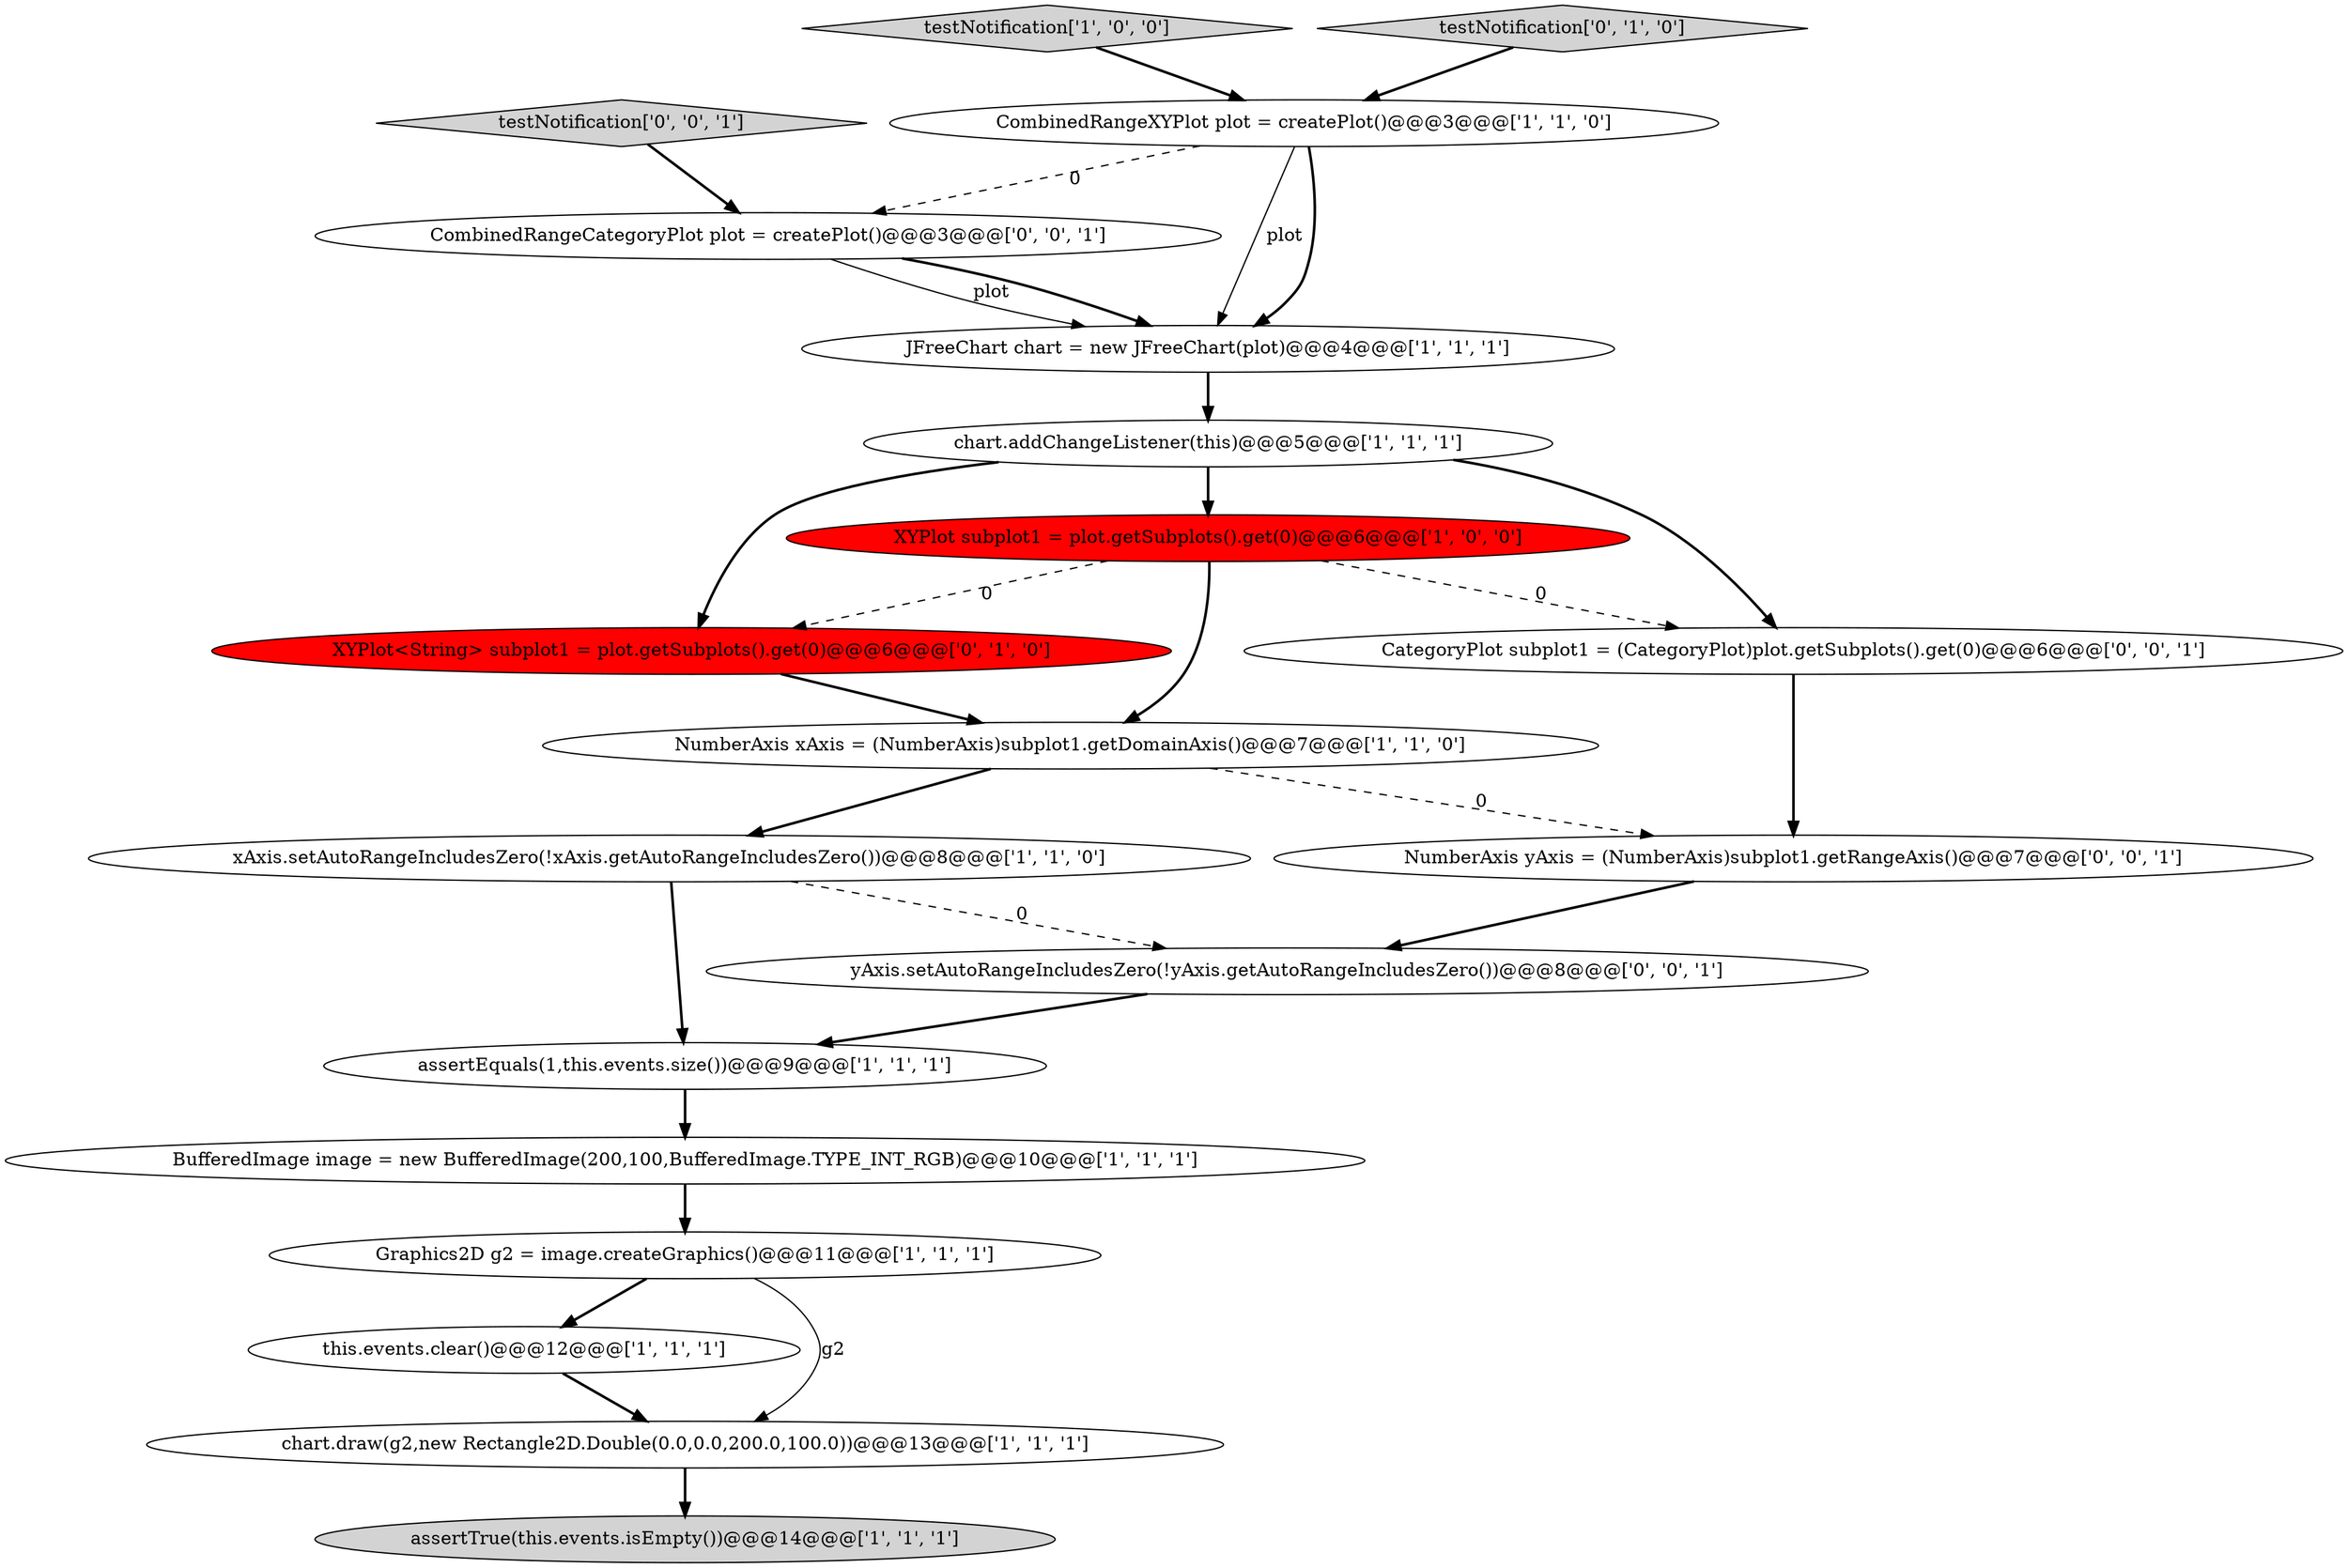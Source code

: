digraph {
13 [style = filled, label = "XYPlot<String> subplot1 = plot.getSubplots().get(0)@@@6@@@['0', '1', '0']", fillcolor = red, shape = ellipse image = "AAA1AAABBB2BBB"];
0 [style = filled, label = "JFreeChart chart = new JFreeChart(plot)@@@4@@@['1', '1', '1']", fillcolor = white, shape = ellipse image = "AAA0AAABBB1BBB"];
8 [style = filled, label = "CombinedRangeXYPlot plot = createPlot()@@@3@@@['1', '1', '0']", fillcolor = white, shape = ellipse image = "AAA0AAABBB1BBB"];
4 [style = filled, label = "assertTrue(this.events.isEmpty())@@@14@@@['1', '1', '1']", fillcolor = lightgray, shape = ellipse image = "AAA0AAABBB1BBB"];
7 [style = filled, label = "testNotification['1', '0', '0']", fillcolor = lightgray, shape = diamond image = "AAA0AAABBB1BBB"];
17 [style = filled, label = "NumberAxis yAxis = (NumberAxis)subplot1.getRangeAxis()@@@7@@@['0', '0', '1']", fillcolor = white, shape = ellipse image = "AAA0AAABBB3BBB"];
3 [style = filled, label = "BufferedImage image = new BufferedImage(200,100,BufferedImage.TYPE_INT_RGB)@@@10@@@['1', '1', '1']", fillcolor = white, shape = ellipse image = "AAA0AAABBB1BBB"];
18 [style = filled, label = "yAxis.setAutoRangeIncludesZero(!yAxis.getAutoRangeIncludesZero())@@@8@@@['0', '0', '1']", fillcolor = white, shape = ellipse image = "AAA0AAABBB3BBB"];
2 [style = filled, label = "this.events.clear()@@@12@@@['1', '1', '1']", fillcolor = white, shape = ellipse image = "AAA0AAABBB1BBB"];
6 [style = filled, label = "assertEquals(1,this.events.size())@@@9@@@['1', '1', '1']", fillcolor = white, shape = ellipse image = "AAA0AAABBB1BBB"];
11 [style = filled, label = "chart.draw(g2,new Rectangle2D.Double(0.0,0.0,200.0,100.0))@@@13@@@['1', '1', '1']", fillcolor = white, shape = ellipse image = "AAA0AAABBB1BBB"];
12 [style = filled, label = "NumberAxis xAxis = (NumberAxis)subplot1.getDomainAxis()@@@7@@@['1', '1', '0']", fillcolor = white, shape = ellipse image = "AAA0AAABBB1BBB"];
1 [style = filled, label = "Graphics2D g2 = image.createGraphics()@@@11@@@['1', '1', '1']", fillcolor = white, shape = ellipse image = "AAA0AAABBB1BBB"];
14 [style = filled, label = "testNotification['0', '1', '0']", fillcolor = lightgray, shape = diamond image = "AAA0AAABBB2BBB"];
16 [style = filled, label = "CombinedRangeCategoryPlot plot = createPlot()@@@3@@@['0', '0', '1']", fillcolor = white, shape = ellipse image = "AAA0AAABBB3BBB"];
19 [style = filled, label = "testNotification['0', '0', '1']", fillcolor = lightgray, shape = diamond image = "AAA0AAABBB3BBB"];
5 [style = filled, label = "XYPlot subplot1 = plot.getSubplots().get(0)@@@6@@@['1', '0', '0']", fillcolor = red, shape = ellipse image = "AAA1AAABBB1BBB"];
9 [style = filled, label = "chart.addChangeListener(this)@@@5@@@['1', '1', '1']", fillcolor = white, shape = ellipse image = "AAA0AAABBB1BBB"];
10 [style = filled, label = "xAxis.setAutoRangeIncludesZero(!xAxis.getAutoRangeIncludesZero())@@@8@@@['1', '1', '0']", fillcolor = white, shape = ellipse image = "AAA0AAABBB1BBB"];
15 [style = filled, label = "CategoryPlot subplot1 = (CategoryPlot)plot.getSubplots().get(0)@@@6@@@['0', '0', '1']", fillcolor = white, shape = ellipse image = "AAA0AAABBB3BBB"];
5->13 [style = dashed, label="0"];
6->3 [style = bold, label=""];
0->9 [style = bold, label=""];
16->0 [style = bold, label=""];
8->16 [style = dashed, label="0"];
3->1 [style = bold, label=""];
11->4 [style = bold, label=""];
12->17 [style = dashed, label="0"];
1->11 [style = solid, label="g2"];
7->8 [style = bold, label=""];
10->6 [style = bold, label=""];
19->16 [style = bold, label=""];
10->18 [style = dashed, label="0"];
8->0 [style = bold, label=""];
15->17 [style = bold, label=""];
12->10 [style = bold, label=""];
13->12 [style = bold, label=""];
8->0 [style = solid, label="plot"];
5->12 [style = bold, label=""];
18->6 [style = bold, label=""];
9->15 [style = bold, label=""];
9->5 [style = bold, label=""];
16->0 [style = solid, label="plot"];
1->2 [style = bold, label=""];
14->8 [style = bold, label=""];
5->15 [style = dashed, label="0"];
2->11 [style = bold, label=""];
17->18 [style = bold, label=""];
9->13 [style = bold, label=""];
}
